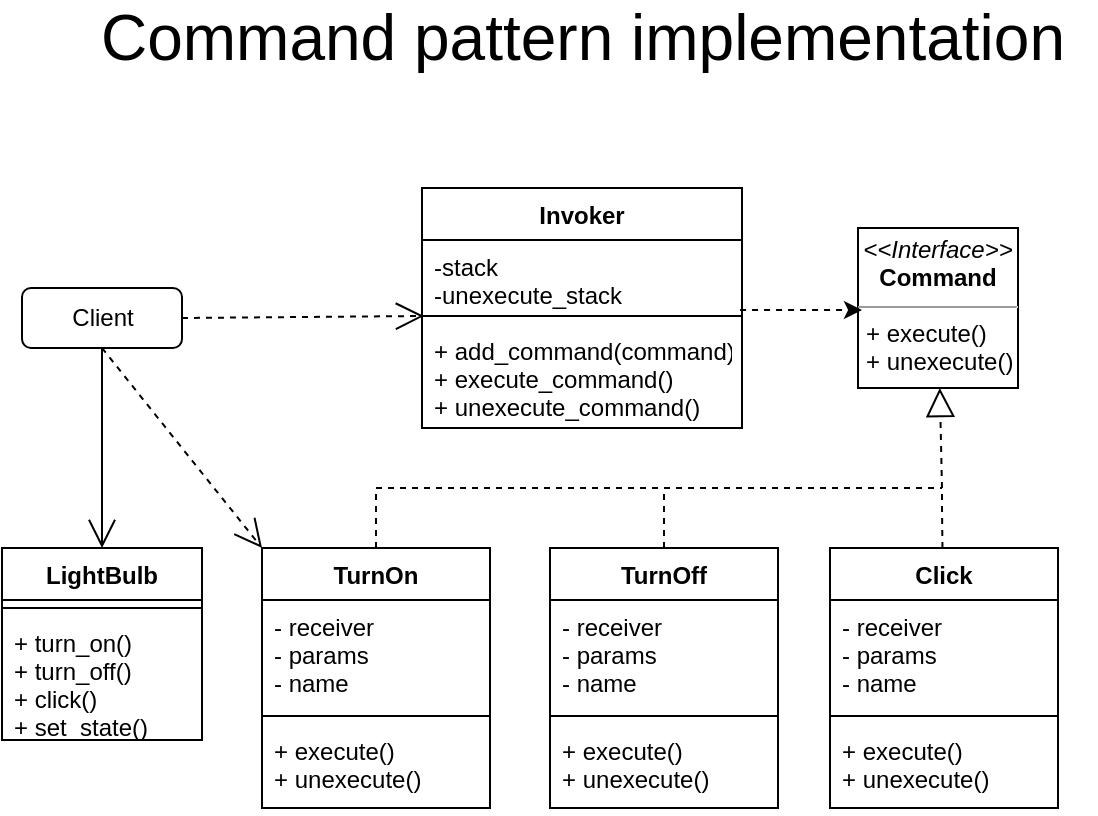 <mxfile version="15.8.7" type="device"><diagram id="C5RBs43oDa-KdzZeNtuy" name="Page-1"><mxGraphModel dx="920" dy="967" grid="1" gridSize="10" guides="1" tooltips="1" connect="1" arrows="1" fold="1" page="1" pageScale="1" pageWidth="827" pageHeight="1169" math="0" shadow="0"><root><mxCell id="WIyWlLk6GJQsqaUBKTNV-0"/><mxCell id="WIyWlLk6GJQsqaUBKTNV-1" parent="WIyWlLk6GJQsqaUBKTNV-0"/><mxCell id="0" value="Invoker" style="swimlane;fontStyle=1;align=center;verticalAlign=top;childLayout=stackLayout;horizontal=1;startSize=26;horizontalStack=0;resizeParent=1;resizeParentMax=0;resizeLast=0;collapsible=1;marginBottom=0;labelBackgroundColor=none;" parent="WIyWlLk6GJQsqaUBKTNV-1" vertex="1"><mxGeometry x="359" y="130" width="160" height="120" as="geometry"><mxRectangle x="300" y="90" width="100" height="26" as="alternateBounds"/></mxGeometry></mxCell><mxCell id="1" value="-stack&#10;-unexecute_stack&#10;&#10;" style="text;strokeColor=none;fillColor=none;align=left;verticalAlign=top;spacingLeft=4;spacingRight=4;overflow=hidden;rotatable=0;points=[[0,0.5],[1,0.5]];portConstraint=eastwest;" parent="0" vertex="1"><mxGeometry y="26" width="160" height="34" as="geometry"/></mxCell><mxCell id="2" value="" style="line;strokeWidth=1;fillColor=none;align=left;verticalAlign=middle;spacingTop=-1;spacingLeft=3;spacingRight=3;rotatable=0;labelPosition=right;points=[];portConstraint=eastwest;" parent="0" vertex="1"><mxGeometry y="60" width="160" height="8" as="geometry"/></mxCell><mxCell id="3" value="+ add_command(command)&#10;+ execute_command()&#10;+ unexecute_command()" style="text;strokeColor=none;fillColor=none;align=left;verticalAlign=top;spacingLeft=4;spacingRight=4;overflow=hidden;rotatable=0;points=[[0,0.5],[1,0.5]];portConstraint=eastwest;" parent="0" vertex="1"><mxGeometry y="68" width="160" height="52" as="geometry"/></mxCell><mxCell id="5" value="&lt;p style=&quot;margin: 0px ; margin-top: 4px ; text-align: center&quot;&gt;&lt;i&gt;&amp;lt;&amp;lt;Interface&amp;gt;&amp;gt;&lt;/i&gt;&lt;br&gt;&lt;b&gt;Command&lt;/b&gt;&lt;/p&gt;&lt;hr size=&quot;1&quot;&gt;&lt;p style=&quot;margin: 0px ; margin-left: 4px&quot;&gt;+ execute()&lt;/p&gt;&lt;p style=&quot;margin: 0px ; margin-left: 4px&quot;&gt;+ unexecute()&lt;/p&gt;" style="verticalAlign=top;align=left;overflow=fill;fontSize=12;fontFamily=Helvetica;html=1;labelBackgroundColor=none;rounded=0;" parent="WIyWlLk6GJQsqaUBKTNV-1" vertex="1"><mxGeometry x="577" y="150" width="80" height="80" as="geometry"/></mxCell><mxCell id="16" value="TurnOn" style="swimlane;fontStyle=1;align=center;verticalAlign=top;childLayout=stackLayout;horizontal=1;startSize=26;horizontalStack=0;resizeParent=1;resizeParentMax=0;resizeLast=0;collapsible=1;marginBottom=0;rounded=0;labelBackgroundColor=none;" parent="WIyWlLk6GJQsqaUBKTNV-1" vertex="1"><mxGeometry x="279" y="310" width="114" height="130" as="geometry"/></mxCell><mxCell id="17" value="- receiver&#10;- params&#10;- name&#10;" style="text;strokeColor=none;fillColor=none;align=left;verticalAlign=top;spacingLeft=4;spacingRight=4;overflow=hidden;rotatable=0;points=[[0,0.5],[1,0.5]];portConstraint=eastwest;" parent="16" vertex="1"><mxGeometry y="26" width="114" height="54" as="geometry"/></mxCell><mxCell id="18" value="" style="line;strokeWidth=1;fillColor=none;align=left;verticalAlign=middle;spacingTop=-1;spacingLeft=3;spacingRight=3;rotatable=0;labelPosition=right;points=[];portConstraint=eastwest;" parent="16" vertex="1"><mxGeometry y="80" width="114" height="8" as="geometry"/></mxCell><mxCell id="19" value="+ execute()&#10;+ unexecute()" style="text;strokeColor=none;fillColor=none;align=left;verticalAlign=top;spacingLeft=4;spacingRight=4;overflow=hidden;rotatable=0;points=[[0,0.5],[1,0.5]];portConstraint=eastwest;" parent="16" vertex="1"><mxGeometry y="88" width="114" height="42" as="geometry"/></mxCell><mxCell id="Ywek1sSH1dsFKnW0tAYJ-26" value="" style="endArrow=block;dashed=1;endFill=0;endSize=12;html=1;rounded=0;" parent="WIyWlLk6GJQsqaUBKTNV-1" target="5" edge="1"><mxGeometry width="160" relative="1" as="geometry"><mxPoint x="619" y="280" as="sourcePoint"/><mxPoint x="619" y="240" as="targetPoint"/></mxGeometry></mxCell><mxCell id="Ywek1sSH1dsFKnW0tAYJ-29" value="" style="endArrow=none;dashed=1;html=1;rounded=0;exitX=0.5;exitY=0;exitDx=0;exitDy=0;" parent="WIyWlLk6GJQsqaUBKTNV-1" source="16" edge="1"><mxGeometry width="50" height="50" relative="1" as="geometry"><mxPoint x="364" y="340" as="sourcePoint"/><mxPoint x="619" y="280" as="targetPoint"/><Array as="points"><mxPoint x="336" y="280"/><mxPoint x="474" y="280"/></Array></mxGeometry></mxCell><mxCell id="Ywek1sSH1dsFKnW0tAYJ-52" value="Client" style="html=1;rounded=1;" parent="WIyWlLk6GJQsqaUBKTNV-1" vertex="1"><mxGeometry x="159" y="180" width="80" height="30" as="geometry"/></mxCell><mxCell id="Ywek1sSH1dsFKnW0tAYJ-54" value="LightBulb" style="swimlane;fontStyle=1;align=center;verticalAlign=top;childLayout=stackLayout;horizontal=1;startSize=26;horizontalStack=0;resizeParent=1;resizeParentMax=0;resizeLast=0;collapsible=1;marginBottom=0;rounded=0;labelBackgroundColor=none;" parent="WIyWlLk6GJQsqaUBKTNV-1" vertex="1"><mxGeometry x="149" y="310" width="100" height="96" as="geometry"/></mxCell><mxCell id="Ywek1sSH1dsFKnW0tAYJ-56" value="" style="line;strokeWidth=1;fillColor=none;align=left;verticalAlign=middle;spacingTop=-1;spacingLeft=3;spacingRight=3;rotatable=0;labelPosition=right;points=[];portConstraint=eastwest;" parent="Ywek1sSH1dsFKnW0tAYJ-54" vertex="1"><mxGeometry y="26" width="100" height="8" as="geometry"/></mxCell><mxCell id="Ywek1sSH1dsFKnW0tAYJ-57" value="+ turn_on()&#10;+ turn_off()&#10;+ click()&#10;+ set_state()" style="text;strokeColor=none;fillColor=none;align=left;verticalAlign=top;spacingLeft=4;spacingRight=4;overflow=hidden;rotatable=0;points=[[0,0.5],[1,0.5]];portConstraint=eastwest;" parent="Ywek1sSH1dsFKnW0tAYJ-54" vertex="1"><mxGeometry y="34" width="100" height="62" as="geometry"/></mxCell><mxCell id="Ywek1sSH1dsFKnW0tAYJ-59" value="" style="endArrow=open;endFill=1;endSize=12;html=1;rounded=0;entryX=0.5;entryY=0;entryDx=0;entryDy=0;exitX=0.5;exitY=1;exitDx=0;exitDy=0;" parent="WIyWlLk6GJQsqaUBKTNV-1" source="Ywek1sSH1dsFKnW0tAYJ-52" target="Ywek1sSH1dsFKnW0tAYJ-54" edge="1"><mxGeometry width="160" relative="1" as="geometry"><mxPoint x="159" y="180" as="sourcePoint"/><mxPoint x="374" y="240" as="targetPoint"/></mxGeometry></mxCell><mxCell id="Ywek1sSH1dsFKnW0tAYJ-72" value="" style="endArrow=open;endSize=12;dashed=1;html=1;rounded=0;exitX=0.5;exitY=1;exitDx=0;exitDy=0;entryX=0;entryY=0;entryDx=0;entryDy=0;" parent="WIyWlLk6GJQsqaUBKTNV-1" source="Ywek1sSH1dsFKnW0tAYJ-52" target="16" edge="1"><mxGeometry x="0.617" y="48" width="160" relative="1" as="geometry"><mxPoint x="199" y="210" as="sourcePoint"/><mxPoint x="384" y="340" as="targetPoint"/><mxPoint as="offset"/></mxGeometry></mxCell><mxCell id="Ywek1sSH1dsFKnW0tAYJ-76" value="Command pattern implementation" style="text;html=1;strokeColor=none;fillColor=none;align=center;verticalAlign=middle;whiteSpace=wrap;rounded=0;shadow=1;glass=0;sketch=1;fontSize=32;" parent="WIyWlLk6GJQsqaUBKTNV-1" vertex="1"><mxGeometry x="189" y="40" width="501" height="30" as="geometry"/></mxCell><mxCell id="VgTKn8BRlNEXl_0aWIyi-24" value="TurnOff" style="swimlane;fontStyle=1;align=center;verticalAlign=top;childLayout=stackLayout;horizontal=1;startSize=26;horizontalStack=0;resizeParent=1;resizeParentMax=0;resizeLast=0;collapsible=1;marginBottom=0;rounded=0;labelBackgroundColor=none;" vertex="1" parent="WIyWlLk6GJQsqaUBKTNV-1"><mxGeometry x="423" y="310" width="114" height="130" as="geometry"/></mxCell><mxCell id="VgTKn8BRlNEXl_0aWIyi-25" value="- receiver&#10;- params&#10;- name&#10;" style="text;strokeColor=none;fillColor=none;align=left;verticalAlign=top;spacingLeft=4;spacingRight=4;overflow=hidden;rotatable=0;points=[[0,0.5],[1,0.5]];portConstraint=eastwest;" vertex="1" parent="VgTKn8BRlNEXl_0aWIyi-24"><mxGeometry y="26" width="114" height="54" as="geometry"/></mxCell><mxCell id="VgTKn8BRlNEXl_0aWIyi-26" value="" style="line;strokeWidth=1;fillColor=none;align=left;verticalAlign=middle;spacingTop=-1;spacingLeft=3;spacingRight=3;rotatable=0;labelPosition=right;points=[];portConstraint=eastwest;" vertex="1" parent="VgTKn8BRlNEXl_0aWIyi-24"><mxGeometry y="80" width="114" height="8" as="geometry"/></mxCell><mxCell id="VgTKn8BRlNEXl_0aWIyi-27" value="+ execute()&#10;+ unexecute()" style="text;strokeColor=none;fillColor=none;align=left;verticalAlign=top;spacingLeft=4;spacingRight=4;overflow=hidden;rotatable=0;points=[[0,0.5],[1,0.5]];portConstraint=eastwest;" vertex="1" parent="VgTKn8BRlNEXl_0aWIyi-24"><mxGeometry y="88" width="114" height="42" as="geometry"/></mxCell><mxCell id="VgTKn8BRlNEXl_0aWIyi-28" value="Click" style="swimlane;fontStyle=1;align=center;verticalAlign=top;childLayout=stackLayout;horizontal=1;startSize=26;horizontalStack=0;resizeParent=1;resizeParentMax=0;resizeLast=0;collapsible=1;marginBottom=0;rounded=0;labelBackgroundColor=none;" vertex="1" parent="WIyWlLk6GJQsqaUBKTNV-1"><mxGeometry x="563" y="310" width="114" height="130" as="geometry"/></mxCell><mxCell id="VgTKn8BRlNEXl_0aWIyi-29" value="- receiver&#10;- params&#10;- name&#10;" style="text;strokeColor=none;fillColor=none;align=left;verticalAlign=top;spacingLeft=4;spacingRight=4;overflow=hidden;rotatable=0;points=[[0,0.5],[1,0.5]];portConstraint=eastwest;" vertex="1" parent="VgTKn8BRlNEXl_0aWIyi-28"><mxGeometry y="26" width="114" height="54" as="geometry"/></mxCell><mxCell id="VgTKn8BRlNEXl_0aWIyi-30" value="" style="line;strokeWidth=1;fillColor=none;align=left;verticalAlign=middle;spacingTop=-1;spacingLeft=3;spacingRight=3;rotatable=0;labelPosition=right;points=[];portConstraint=eastwest;" vertex="1" parent="VgTKn8BRlNEXl_0aWIyi-28"><mxGeometry y="80" width="114" height="8" as="geometry"/></mxCell><mxCell id="VgTKn8BRlNEXl_0aWIyi-31" value="+ execute()&#10;+ unexecute()" style="text;strokeColor=none;fillColor=none;align=left;verticalAlign=top;spacingLeft=4;spacingRight=4;overflow=hidden;rotatable=0;points=[[0,0.5],[1,0.5]];portConstraint=eastwest;" vertex="1" parent="VgTKn8BRlNEXl_0aWIyi-28"><mxGeometry y="88" width="114" height="42" as="geometry"/></mxCell><mxCell id="VgTKn8BRlNEXl_0aWIyi-34" value="" style="endArrow=none;html=1;rounded=0;exitX=0.5;exitY=0;exitDx=0;exitDy=0;dashed=1;" edge="1" parent="WIyWlLk6GJQsqaUBKTNV-1" source="VgTKn8BRlNEXl_0aWIyi-24"><mxGeometry width="50" height="50" relative="1" as="geometry"><mxPoint x="389" y="360" as="sourcePoint"/><mxPoint x="480" y="280" as="targetPoint"/></mxGeometry></mxCell><mxCell id="VgTKn8BRlNEXl_0aWIyi-35" value="" style="endArrow=none;html=1;rounded=0;dashed=1;" edge="1" parent="WIyWlLk6GJQsqaUBKTNV-1" source="VgTKn8BRlNEXl_0aWIyi-28"><mxGeometry width="50" height="50" relative="1" as="geometry"><mxPoint x="495" y="320" as="sourcePoint"/><mxPoint x="619" y="280" as="targetPoint"/><Array as="points"><mxPoint x="619" y="290"/></Array></mxGeometry></mxCell><mxCell id="VgTKn8BRlNEXl_0aWIyi-37" value="" style="endArrow=classic;html=1;rounded=0;dashed=1;exitX=0.994;exitY=0.125;exitDx=0;exitDy=0;exitPerimeter=0;" edge="1" parent="WIyWlLk6GJQsqaUBKTNV-1" source="2"><mxGeometry width="50" height="50" relative="1" as="geometry"><mxPoint x="369" y="360" as="sourcePoint"/><mxPoint x="579" y="191" as="targetPoint"/></mxGeometry></mxCell><mxCell id="VgTKn8BRlNEXl_0aWIyi-40" value="" style="endArrow=open;endSize=12;dashed=1;html=1;rounded=0;exitX=1;exitY=0.5;exitDx=0;exitDy=0;entryX=0.006;entryY=0.5;entryDx=0;entryDy=0;entryPerimeter=0;" edge="1" parent="WIyWlLk6GJQsqaUBKTNV-1" source="Ywek1sSH1dsFKnW0tAYJ-52" target="2"><mxGeometry x="0.617" y="48" width="160" relative="1" as="geometry"><mxPoint x="209" y="220" as="sourcePoint"/><mxPoint x="289" y="320" as="targetPoint"/><mxPoint as="offset"/></mxGeometry></mxCell></root></mxGraphModel></diagram></mxfile>